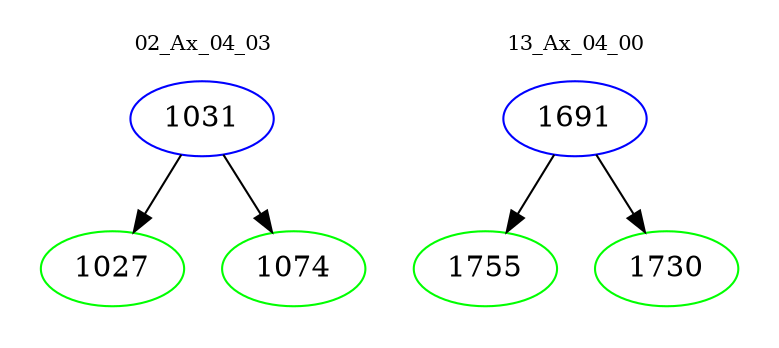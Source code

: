 digraph{
subgraph cluster_0 {
color = white
label = "02_Ax_04_03";
fontsize=10;
T0_1031 [label="1031", color="blue"]
T0_1031 -> T0_1027 [color="black"]
T0_1027 [label="1027", color="green"]
T0_1031 -> T0_1074 [color="black"]
T0_1074 [label="1074", color="green"]
}
subgraph cluster_1 {
color = white
label = "13_Ax_04_00";
fontsize=10;
T1_1691 [label="1691", color="blue"]
T1_1691 -> T1_1755 [color="black"]
T1_1755 [label="1755", color="green"]
T1_1691 -> T1_1730 [color="black"]
T1_1730 [label="1730", color="green"]
}
}
